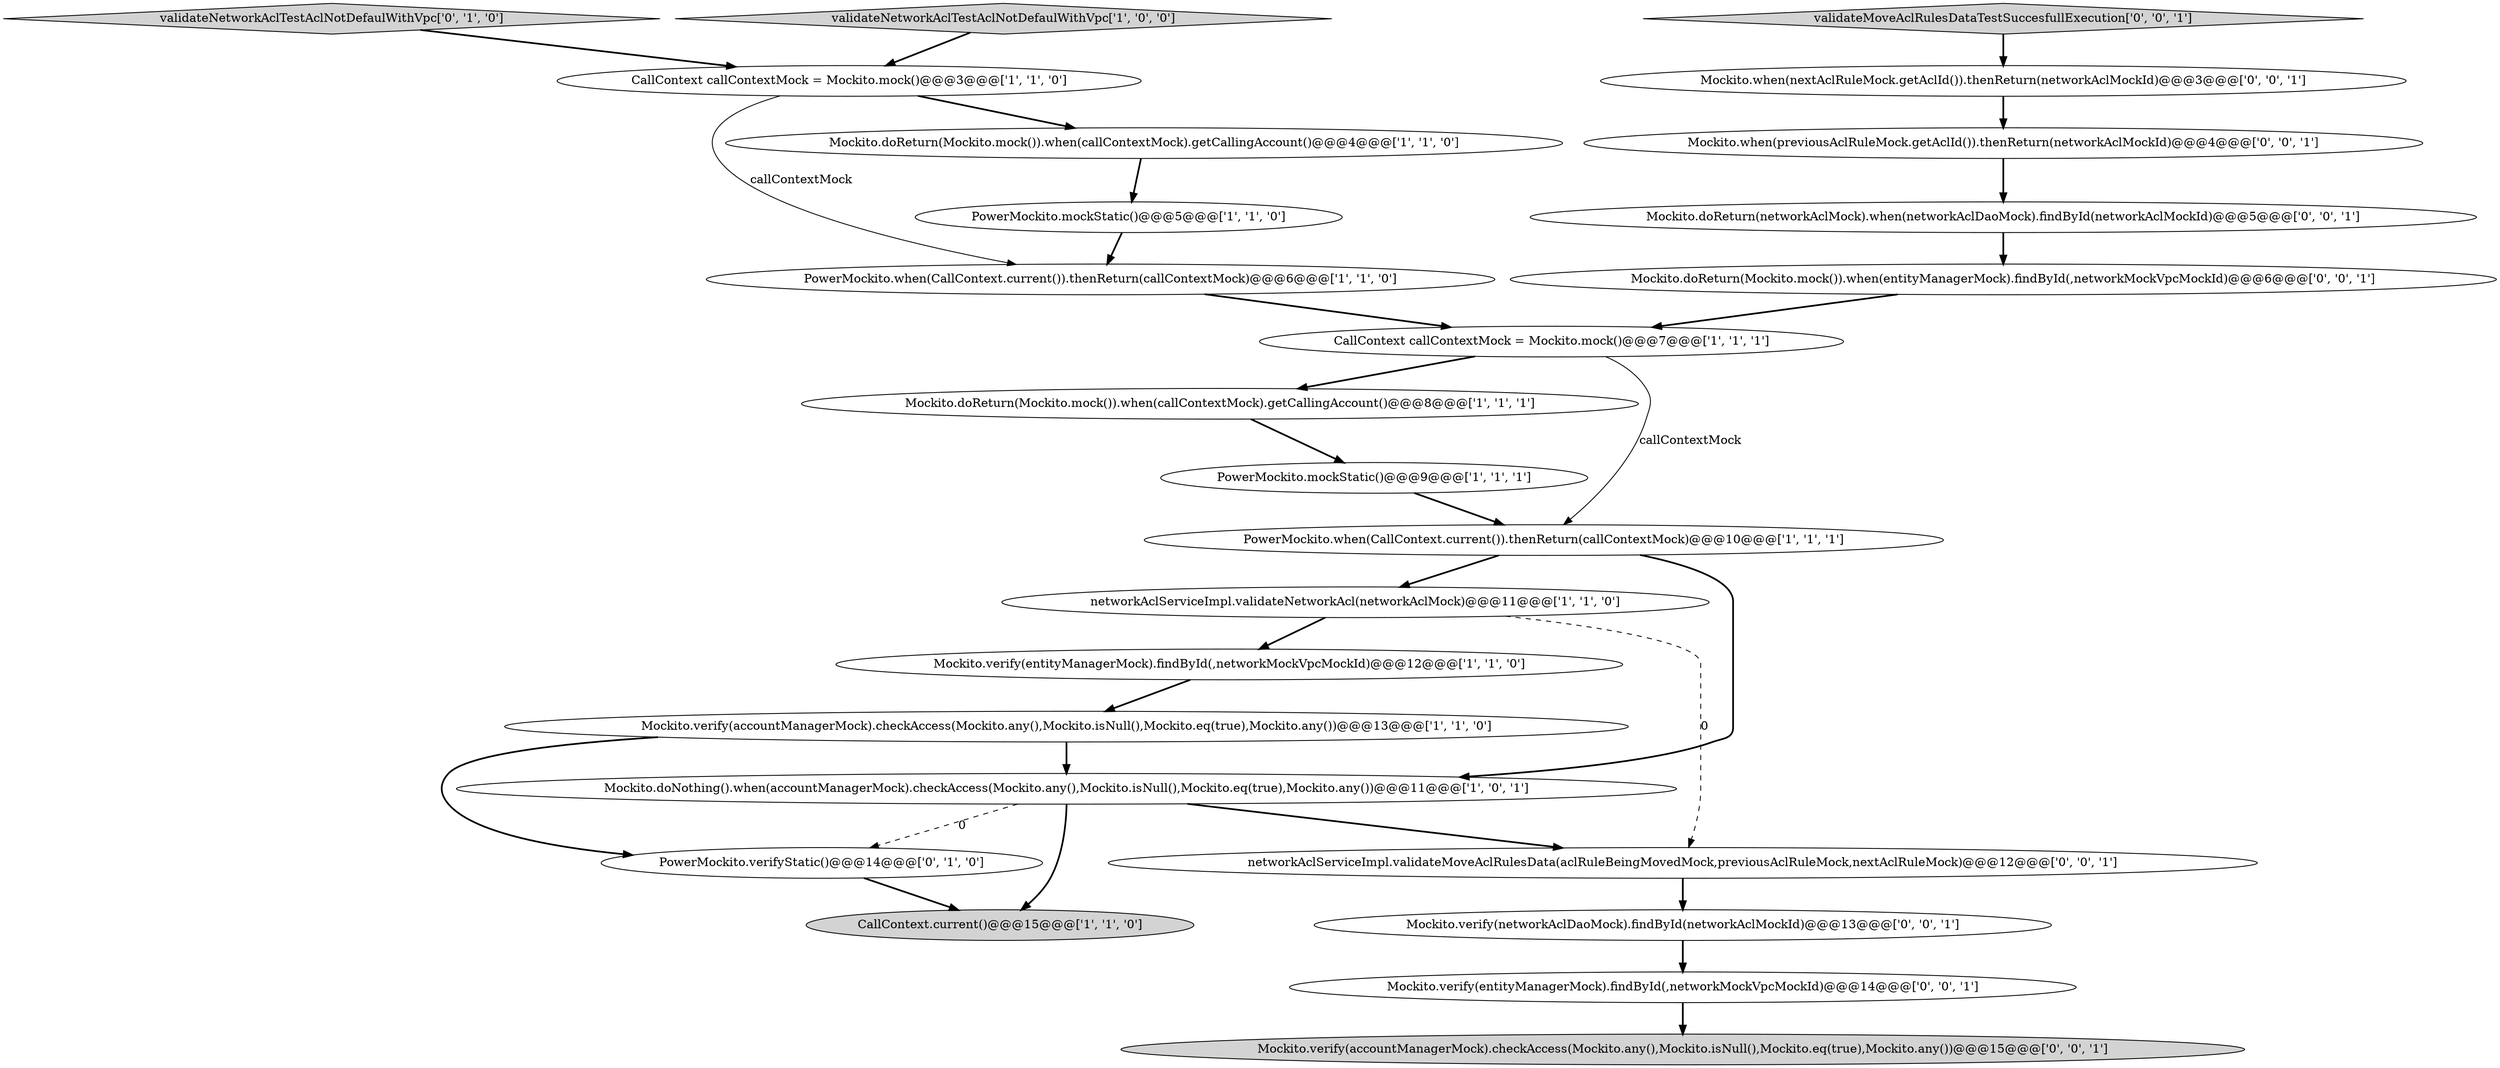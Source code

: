digraph {
1 [style = filled, label = "PowerMockito.when(CallContext.current()).thenReturn(callContextMock)@@@6@@@['1', '1', '0']", fillcolor = white, shape = ellipse image = "AAA0AAABBB1BBB"];
9 [style = filled, label = "validateNetworkAclTestAclNotDefaulWithVpc['1', '0', '0']", fillcolor = lightgray, shape = diamond image = "AAA0AAABBB1BBB"];
12 [style = filled, label = "CallContext.current()@@@15@@@['1', '1', '0']", fillcolor = lightgray, shape = ellipse image = "AAA0AAABBB1BBB"];
7 [style = filled, label = "Mockito.verify(entityManagerMock).findById(,networkMockVpcMockId)@@@12@@@['1', '1', '0']", fillcolor = white, shape = ellipse image = "AAA0AAABBB1BBB"];
16 [style = filled, label = "Mockito.doReturn(Mockito.mock()).when(entityManagerMock).findById(,networkMockVpcMockId)@@@6@@@['0', '0', '1']", fillcolor = white, shape = ellipse image = "AAA0AAABBB3BBB"];
8 [style = filled, label = "Mockito.verify(accountManagerMock).checkAccess(Mockito.any(),Mockito.isNull(),Mockito.eq(true),Mockito.any())@@@13@@@['1', '1', '0']", fillcolor = white, shape = ellipse image = "AAA0AAABBB1BBB"];
22 [style = filled, label = "Mockito.when(nextAclRuleMock.getAclId()).thenReturn(networkAclMockId)@@@3@@@['0', '0', '1']", fillcolor = white, shape = ellipse image = "AAA0AAABBB3BBB"];
24 [style = filled, label = "Mockito.when(previousAclRuleMock.getAclId()).thenReturn(networkAclMockId)@@@4@@@['0', '0', '1']", fillcolor = white, shape = ellipse image = "AAA0AAABBB3BBB"];
21 [style = filled, label = "Mockito.verify(accountManagerMock).checkAccess(Mockito.any(),Mockito.isNull(),Mockito.eq(true),Mockito.any())@@@15@@@['0', '0', '1']", fillcolor = lightgray, shape = ellipse image = "AAA0AAABBB3BBB"];
10 [style = filled, label = "PowerMockito.mockStatic()@@@9@@@['1', '1', '1']", fillcolor = white, shape = ellipse image = "AAA0AAABBB1BBB"];
18 [style = filled, label = "Mockito.verify(entityManagerMock).findById(,networkMockVpcMockId)@@@14@@@['0', '0', '1']", fillcolor = white, shape = ellipse image = "AAA0AAABBB3BBB"];
19 [style = filled, label = "validateMoveAclRulesDataTestSuccesfullExecution['0', '0', '1']", fillcolor = lightgray, shape = diamond image = "AAA0AAABBB3BBB"];
6 [style = filled, label = "CallContext callContextMock = Mockito.mock()@@@3@@@['1', '1', '0']", fillcolor = white, shape = ellipse image = "AAA0AAABBB1BBB"];
14 [style = filled, label = "PowerMockito.verifyStatic()@@@14@@@['0', '1', '0']", fillcolor = white, shape = ellipse image = "AAA1AAABBB2BBB"];
2 [style = filled, label = "Mockito.doReturn(Mockito.mock()).when(callContextMock).getCallingAccount()@@@4@@@['1', '1', '0']", fillcolor = white, shape = ellipse image = "AAA0AAABBB1BBB"];
11 [style = filled, label = "PowerMockito.mockStatic()@@@5@@@['1', '1', '0']", fillcolor = white, shape = ellipse image = "AAA0AAABBB1BBB"];
3 [style = filled, label = "Mockito.doReturn(Mockito.mock()).when(callContextMock).getCallingAccount()@@@8@@@['1', '1', '1']", fillcolor = white, shape = ellipse image = "AAA0AAABBB1BBB"];
13 [style = filled, label = "Mockito.doNothing().when(accountManagerMock).checkAccess(Mockito.any(),Mockito.isNull(),Mockito.eq(true),Mockito.any())@@@11@@@['1', '0', '1']", fillcolor = white, shape = ellipse image = "AAA0AAABBB1BBB"];
4 [style = filled, label = "PowerMockito.when(CallContext.current()).thenReturn(callContextMock)@@@10@@@['1', '1', '1']", fillcolor = white, shape = ellipse image = "AAA0AAABBB1BBB"];
0 [style = filled, label = "networkAclServiceImpl.validateNetworkAcl(networkAclMock)@@@11@@@['1', '1', '0']", fillcolor = white, shape = ellipse image = "AAA0AAABBB1BBB"];
20 [style = filled, label = "Mockito.doReturn(networkAclMock).when(networkAclDaoMock).findById(networkAclMockId)@@@5@@@['0', '0', '1']", fillcolor = white, shape = ellipse image = "AAA0AAABBB3BBB"];
23 [style = filled, label = "networkAclServiceImpl.validateMoveAclRulesData(aclRuleBeingMovedMock,previousAclRuleMock,nextAclRuleMock)@@@12@@@['0', '0', '1']", fillcolor = white, shape = ellipse image = "AAA0AAABBB3BBB"];
15 [style = filled, label = "validateNetworkAclTestAclNotDefaulWithVpc['0', '1', '0']", fillcolor = lightgray, shape = diamond image = "AAA0AAABBB2BBB"];
17 [style = filled, label = "Mockito.verify(networkAclDaoMock).findById(networkAclMockId)@@@13@@@['0', '0', '1']", fillcolor = white, shape = ellipse image = "AAA0AAABBB3BBB"];
5 [style = filled, label = "CallContext callContextMock = Mockito.mock()@@@7@@@['1', '1', '1']", fillcolor = white, shape = ellipse image = "AAA0AAABBB1BBB"];
3->10 [style = bold, label=""];
8->14 [style = bold, label=""];
7->8 [style = bold, label=""];
20->16 [style = bold, label=""];
22->24 [style = bold, label=""];
13->14 [style = dashed, label="0"];
24->20 [style = bold, label=""];
0->7 [style = bold, label=""];
2->11 [style = bold, label=""];
13->23 [style = bold, label=""];
19->22 [style = bold, label=""];
14->12 [style = bold, label=""];
11->1 [style = bold, label=""];
15->6 [style = bold, label=""];
6->2 [style = bold, label=""];
9->6 [style = bold, label=""];
13->12 [style = bold, label=""];
0->23 [style = dashed, label="0"];
10->4 [style = bold, label=""];
6->1 [style = solid, label="callContextMock"];
8->13 [style = bold, label=""];
16->5 [style = bold, label=""];
18->21 [style = bold, label=""];
4->13 [style = bold, label=""];
5->3 [style = bold, label=""];
5->4 [style = solid, label="callContextMock"];
23->17 [style = bold, label=""];
4->0 [style = bold, label=""];
1->5 [style = bold, label=""];
17->18 [style = bold, label=""];
}
